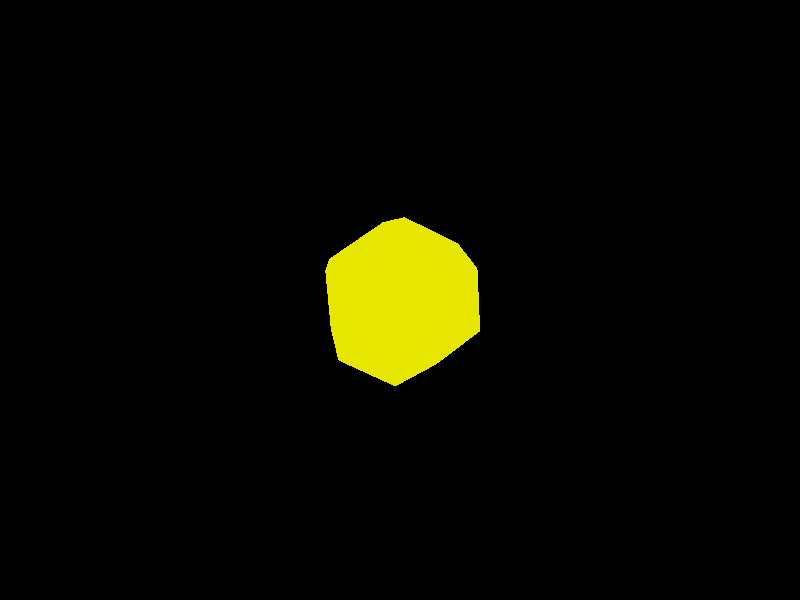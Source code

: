 
camera {
  location  <0, 0, 14>
  up        <0,  1,  0>
  right     <1.33333, 0,  0>
  look_at   <0, 0, 0>
}

light_source {<-100, 100, 100> color rgb <1.5, 1.5, 1.5>}

// Triangles
triangle {
  <-0.57735, 0.18759, 0.7946499999999999>,
  <-0.35682, -0.49112, 0.7946499999999999>,
  <0.35682, -0.49112, 0.7946499999999999>
  scale <2, 2, 2>
  rotate <-20, 0, 0>
  rotate <0, 20, 0>
  pigment {color rgb <0.9, 0.9, 0.0>}
  finish {ambient 0.4 diffuse 0.1}
}

triangle {
  <0.57735, 0.18759, 0.7946499999999999>,
  <0., 0.6070600000000001, 0.794649999999999>,
  <-0.57735, 0.18759, 0.7946499999999999>
  scale <2, 2, 2>
  rotate <-20, 0, 0>
  rotate <0, 20, 0>
  pigment {color rgb <0.9, 0.9, 0.0>}
  finish {ambient 0.4 diffuse 0.1}
}

triangle {
  <0.57735, 0.18759, 0.7946499999999999>,
  <-0.57735, 0.18759, 0.7946499999999999>,
  <0.35682, -0.49112, 0.7946499999999999>
  scale <2, 2, 2>
  rotate <-20, 0, 0>
  rotate <0, 20, 0>
  pigment {color rgb <0.9, 0.9, 0.0>}
  finish {ambient 0.4 diffuse 0.1}
}


triangle {
  <0.57735, -0.7946499999999999, 0.18759>,
  <0.9341699999999999, -0.30353, -0.18759>,
  <0.9341699999999999, 0.30353, 0.18759>
  scale <2, 2, 2>
  rotate <-20, 0, 0>
  rotate <0, 20, 0>
  pigment {color rgb <0.9, 0.9, 0.0>}
  finish {ambient 0.4 diffuse 0.1}
}

triangle {
  <0.57735, 0.18759, 0.7946499999999999>,
  <0.35682, -0.49112, 0.7946499999999999>,
  <0.57735, -0.7946499999999999, 0.18759>
  scale <2, 2, 2>
  rotate <-20, 0, 0>
  rotate <0, 20, 0>
  pigment {color rgb <0.9, 0.9, 0.0>}
  finish {ambient 0.4 diffuse 0.1}
}

triangle {
  <0.57735, 0.18759, 0.7946499999999999>,
  <0.57735, -0.7946499999999999, 0.18759>,
  <0.9341699999999999, 0.30353, 0.18759>
  scale <2, 2, 2>
  rotate <-20, 0, 0>
  rotate <0, 20, 0>
  pigment {color rgb <0.9, 0.9, 0.0>}
  finish {ambient 0.4 diffuse 0.1}
}


triangle {
  <0.9341699999999999, 0.30353, 0.18759>,
  <0.57735, 0.7946499999999999, -0.18759>,
  <0., 0.98225, 0.18759>
  scale <2, 2, 2>
  rotate <-20, 0, 0>
  rotate <0, 20, 0>
  pigment {color rgb <0.9, 0.9, 0.0>}
  finish {ambient 0.4 diffuse 0.1}
}
triangle {
  <0., 0.6070600000000001, 0.7946499999999999>,
  <0.57735, 0.18759, 0.7946499999999999>,
  <0.9341699999999999, 0.30353, 0.18759>
  scale <2, 2, 2>
  rotate <-20, 0, 0>
  rotate <0, 20, 0>
  pigment {color rgb <0.9, 0.9, 0.0>}
  finish {ambient 0.4 diffuse 0.1}
}
triangle {
  <0., 0.6070600000000001, 0.7946499999999999>,
  <0.9341699999999999, 0.30353, 0.18759>,
  <0., 0.98225, 0.18759>
  scale <2, 2, 2>
  rotate <-20, 0, 0>
  rotate <0, 20, 0>
  pigment {color rgb <0.9, 0.9, 0.0>}
  finish {ambient 0.4 diffuse 0.1}
}

triangle {
  <0., 0.98225, 0.18759>,
  <-0.57735, 0.7946499999999999, -0.18759>,
  <-0.9341699999999999, 0.30353, 0.18759>
  scale <2, 2, 2>
  rotate <-20, 0, 0>
  rotate <0, 20, 0>
  pigment {color rgb <0.9, 0.9, 0.0>}
  finish {ambient 0.4 diffuse 0.1}
}
triangle {
  <-0.57735, 0.18759, 0.7946499999999999>,
  <0., 0.6070600000000001, 0.7946499999999999>,
  <0., 0.98225, 0.18759>
  scale <2, 2, 2>
  rotate <-20, 0, 0>
  rotate <0, 20, 0>
  pigment {color rgb <0.9, 0.9, 0.0>}
  finish {ambient 0.4 diffuse 0.1}
}
triangle {
  <-0.57735, 0.18759, 0.7946499999999999>,
  <0., 0.98225, 0.18759>,
  <-0.9341699999999999, 0.30353, 0.18759>
  scale <2, 2, 2>
  rotate <-20, 0, 0>
  rotate <0, 20, 0>
  pigment {color rgb <0.9, 0.9, 0.0>}
  finish {ambient 0.4 diffuse 0.1}
}

triangle {
  <-0.9341699999999999, 0.30353, 0.18759>,
  <-0.9341699999999999, -0.30353, -0.18759>,
  <-0.57735, -0.7946499999999999, 0.18759>
  scale <2, 2, 2>
  rotate <-20, 0, 0>
  rotate <0, 20, 0>
  pigment {color rgb <0.9, 0.9, 0.0>}
  finish {ambient 0.4 diffuse 0.1}
}
triangle {
  <-0.35682, -0.49112, 0.7946499999999999>,
  < -0.57735, 0.18759, 0.7946499999999999>,
  <-0.9341699999999999, 0.30353, 0.18759>
  scale <2, 2, 2>
  rotate <-20, 0, 0>
  rotate <0, 20, 0>
  pigment {color rgb <0.9, 0.9, 0.0>}
  finish {ambient 0.4 diffuse 0.1}
}
triangle {
  <-0.35682, -0.49112, 0.7946499999999999>,
  <-0.9341699999999999, 0.30353, 0.18759>,
  <-0.57735, -0.7946499999999999, 0.18759>
  scale <2, 2, 2>
  rotate <-20, 0, 0>
  rotate <0, 20, 0>
  pigment {color rgb <0.9, 0.9, 0.0>}
  finish {ambient 0.4 diffuse 0.1}
}

triangle {
  <-0.57735, -0.7946499999999999, 0.18759>,
  <0., -0.98225, -0.18759>,
  <0.57735, -0.7946499999999999, 0.18759>
  scale <2, 2, 2>
  rotate <-20, 0, 0>
  rotate <0, 20, 0>
  pigment {color rgb <0.9, 0.9, 0.0>}
  finish {ambient 0.4 diffuse 0.1}
}
triangle {
  <0.35682, -0.49112, 0.7946499999999999>,
  <-0.35682, -0.49112, 0.7946499999999999>,
  <-0.57735, -0.7946499999999999, 0.18759>
  scale <2, 2, 2>
  rotate <-20, 0, 0>
  rotate <0, 20, 0>
  pigment {color rgb <0.9, 0.9, 0.0>}
  finish {ambient 0.4 diffuse 0.1}
}
triangle {
  <0.35682, -0.49112, 0.7946499999999999>,
  <-0.57735, -0.7946499999999999, 0.18759>,
  <0.57735, -0.7946499999999999, 0.18759>
  scale <2, 2, 2>
  rotate <-20, 0, 0>
  rotate <0, 20, 0>
  pigment {color rgb <0.9, 0.9, 0.0>}
  finish {ambient 0.4 diffuse 0.1}
}

triangle {
  <-0.57735, -0.18759, -0.7946499999999999>,
  <-0.35682, 0.49112, -0.7946499999999999>,
  <0.35682, 0.49112, -0.7946499999999999>
  scale <2, 2, 2>
  rotate <-20, 0, 0>
  rotate <0, 20, 0>
  pigment {color rgb <0.9, 0.9, 0.0>}
  finish {ambient 0.4 diffuse 0.1}
}
triangle {
  <0.57735, -0.18759, -0.7946499999999999>,
  <0., -0.6070600000000001, -0.7946499999999999>,
  <-0.57735, -0.18759, -0.7946499999999999>
  scale <2, 2, 2>
  rotate <-20, 0, 0>
  rotate <0, 20, 0>
  pigment {color rgb <0.9, 0.9, 0.0>}
  finish {ambient 0.4 diffuse 0.1}
}
triangle {
  <0.57735, -0.18759, -0.7946499999999999>,
  <-0.57735, -0.18759, -0.7946499999999999>,
  <0.35682, 0.49112, -0.7946499999999999>
  scale <2, 2, 2>
  rotate <-20, 0, 0>
  rotate <0, 20, 0>
  pigment {color rgb <0.9, 0.9, 0.0>}
  finish {ambient 0.4 diffuse 0.1}
}

triangle {
  <0.57735, 0.7946499999999999, -0.18759>,
  <0.9341699999999999, 0.30353, 0.18759>,
  <0.9341699999999999, -0.30353, -0.18759>
  scale <2, 2, 2>
  rotate <-20, 0, 0>
  rotate <0, 20, 0>
  pigment {color rgb <0.9, 0.9, 0.0>}
  finish {ambient 0.4 diffuse 0.1}
}
triangle {
  <0.57735, -0.18759, -0.7946499999999999>,
  <0.35682, 0.49112, -0.7946499999999999>,
  <0.57735, 0.7946499999999999, -0.18759>
  scale <2, 2, 2>
  rotate <-20, 0, 0>
  rotate <0, 20, 0>
  pigment {color rgb <0.9, 0.9, 0.0>}
  finish {ambient 0.4 diffuse 0.1}
}
triangle {
  <0.57735, -0.18759, -0.7946499999999999>,
  <0.57735, 0.7946499999999999, -0.18759>,
  <0.9341699999999999, -0.30353, -0.18759>
  scale <2, 2, 2>
  rotate <-20, 0, 0>
  rotate <0, 20, 0>
  pigment {color rgb <0.9, 0.9, 0.0>}
  finish {ambient 0.4 diffuse 0.1}
}


triangle {
  <0.9341699999999999, -0.30353, -0.18759>,
  <0.57735, -0.7946499999999999, 0.18759>,
  <0., -0.98225, -0.18759>
  scale <2, 2, 2>
  rotate <-20, 0, 0>
  rotate <0, 20, 0>
  pigment {color rgb <0.9, 0.9, 0.0>}
  finish {ambient 0.4 diffuse 0.1}
}
triangle {
  <0., -0.6070600000000001, -0.7946499999999999>,
  <0.57735, -0.18759, -0.7946499999999999>,
  <0.9341699999999999, -0.30353, -0.18759>
  scale <2, 2, 2>
  rotate <-20, 0, 0>
  rotate <0, 20, 0>
  pigment {color rgb <0.9, 0.9, 0.0>}
  finish {ambient 0.4 diffuse 0.1}
}

triangle {
  <0., -0.6070600000000001, -0.7946499999999999>,
  <0.9341699999999999, -0.30353, -0.18759>,
  <0., -0.98225, -0.18759>
  scale <2, 2, 2>
  rotate <-20, 0, 0>
  rotate <0, 20, 0>
  pigment {color rgb <0.9, 0.9, 0.0>}
  finish {ambient 0.4 diffuse 0.1}
}


triangle {
  <0., -0.98225, -0.18759>,
  <-0.57735, -0.7946499999999999, 0.18759>,
  <-0.9341699999999999, -0.30353, -0.18759>
  scale <2, 2, 2>
  rotate <-20, 0, 0>
  rotate <0, 20, 0>
  pigment {color rgb <0.9, 0.9, 0.0>}
  finish {ambient 0.4 diffuse 0.1}
}
triangle {
  <-0.57735, -0.18759, -0.7946499999999999>,
  <0., -0.6070600000000001, -0.7946499999999999>,
  <0., -0.98225, -0.18759>
  scale <2, 2, 2>
  rotate <-20, 0, 0>
  rotate <0, 20, 0>
  pigment {color rgb <0.9, 0.9, 0.0>}
  finish {ambient 0.4 diffuse 0.1}
}
triangle {
  <-0.57735, -0.18759, -0.7946499999999999>,
  <0., -0.98225, -0.18759>,
  <-0.9341699999999999, -0.30353, -0.18759>
  scale <2, 2, 2>
  rotate <-20, 0, 0>
  rotate <0, 20, 0>
  pigment {color rgb <0.9, 0.9, 0.0>}
  finish {ambient 0.4 diffuse 0.1}
}

triangle {
  <-0.9341699999999999, -0.30353, -0.18759>,
  <-0.9341699999999999, 0.30353, 0.18759>,
  <-0.57735, 0.7946499999999999, -0.18759>
  scale <2, 2, 2>
  rotate <-20, 0, 0>
  rotate <0, 20, 0>
  pigment {color rgb <0.9, 0.9, 0.0>}
  finish {ambient 0.4 diffuse 0.1}
}
triangle {
  <-0.35682, 0.49112, -0.7946499999999999>,
  <-0.57735, -0.18759, -0.7946499999999999>,
  <-0.9341699999999999, -0.30353, -0.18759>
  scale <2, 2, 2>
  rotate <-20, 0, 0>
  rotate <0, 20, 0>
  pigment {color rgb <0.9, 0.9, 0.0>}
  finish {ambient 0.4 diffuse 0.1}
}
triangle {
  <-0.35682, 0.49112, -0.7946499999999999>,
  <-0.9341699999999999, -0.30353, -0.18759>,
  <-0.57735, 0.7946499999999999, -0.18759>
  scale <2, 2, 2>
  rotate <-20, 0, 0>
  rotate <0, 20, 0>
  pigment {color rgb <0.9, 0.9, 0.0>}
  finish {ambient 0.4 diffuse 0.1}
}

triangle {
  <-0.57735, 0.7946499999999999, -0.18759>,
  <0., 0.98225, 0.18759>,
  <0.57735, 0.7946499999999999, -0.18759>
  scale <2, 2, 2>
  rotate <-20, 0, 0>
  rotate <0, 20, 0>
  pigment {color rgb <0.9, 0.9, 0.0>}
  finish {ambient 0.4 diffuse 0.1}
}
triangle {
  <0.35682, 0.49112, -0.7946499999999999>,
  <-0.35682, 0.49112, -0.7946499999999999>,
  <-0.57735, 0.7946499999999999, -0.18759>
  scale <2, 2, 2>
  rotate <-20, 0, 0>
  rotate <0, 20, 0>
  pigment {color rgb <0.9, 0.9, 0.0>}
  finish {ambient 0.4 diffuse 0.1}
}
triangle {
  <0.35682, 0.49112, -0.7946499999999999>,
  <-0.57735, 0.7946499999999999, -0.18759>,
  <0.57735, 0.7946499999999999, -0.18759>
  scale <2, 2, 2>
  rotate <-20, 0, 0>
  rotate <0, 20, 0>
  pigment {color rgb <0.9, 0.9, 0.0>}
  finish {ambient 0.4 diffuse 0.1}
}

//End Triangles

